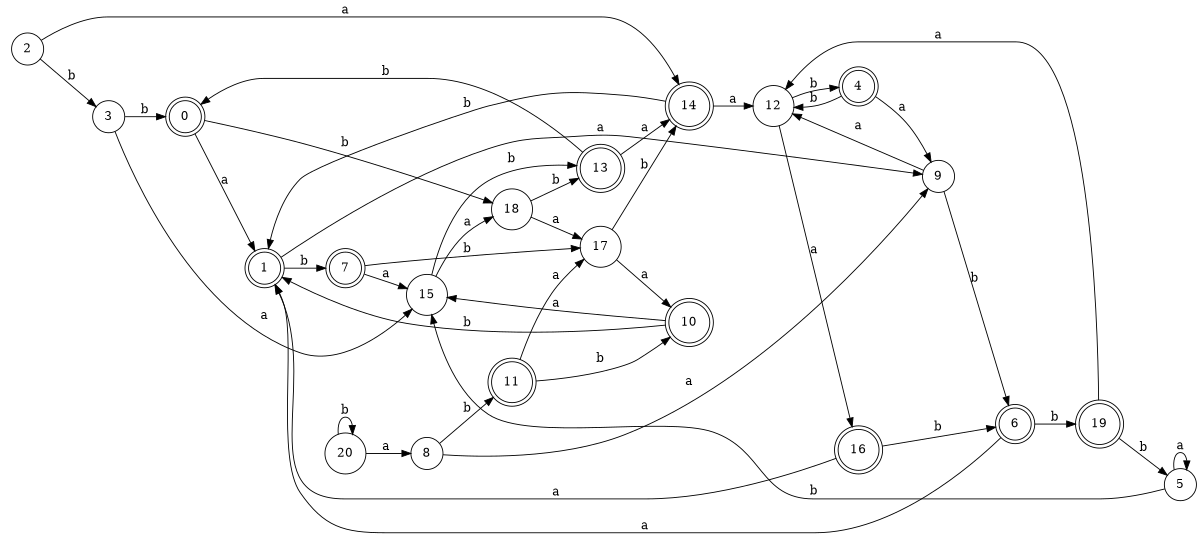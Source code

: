 digraph n17_9 {
__start0 [label="" shape="none"];

rankdir=LR;
size="8,5";

s0 [style="rounded,filled", color="black", fillcolor="white" shape="doublecircle", label="0"];
s1 [style="rounded,filled", color="black", fillcolor="white" shape="doublecircle", label="1"];
s2 [style="filled", color="black", fillcolor="white" shape="circle", label="2"];
s3 [style="filled", color="black", fillcolor="white" shape="circle", label="3"];
s4 [style="rounded,filled", color="black", fillcolor="white" shape="doublecircle", label="4"];
s5 [style="filled", color="black", fillcolor="white" shape="circle", label="5"];
s6 [style="rounded,filled", color="black", fillcolor="white" shape="doublecircle", label="6"];
s7 [style="rounded,filled", color="black", fillcolor="white" shape="doublecircle", label="7"];
s8 [style="filled", color="black", fillcolor="white" shape="circle", label="8"];
s9 [style="filled", color="black", fillcolor="white" shape="circle", label="9"];
s10 [style="rounded,filled", color="black", fillcolor="white" shape="doublecircle", label="10"];
s11 [style="rounded,filled", color="black", fillcolor="white" shape="doublecircle", label="11"];
s12 [style="filled", color="black", fillcolor="white" shape="circle", label="12"];
s13 [style="rounded,filled", color="black", fillcolor="white" shape="doublecircle", label="13"];
s14 [style="rounded,filled", color="black", fillcolor="white" shape="doublecircle", label="14"];
s15 [style="filled", color="black", fillcolor="white" shape="circle", label="15"];
s16 [style="rounded,filled", color="black", fillcolor="white" shape="doublecircle", label="16"];
s17 [style="filled", color="black", fillcolor="white" shape="circle", label="17"];
s18 [style="filled", color="black", fillcolor="white" shape="circle", label="18"];
s19 [style="rounded,filled", color="black", fillcolor="white" shape="doublecircle", label="19"];
s20 [style="filled", color="black", fillcolor="white" shape="circle", label="20"];
s0 -> s1 [label="a"];
s0 -> s18 [label="b"];
s1 -> s9 [label="a"];
s1 -> s7 [label="b"];
s2 -> s14 [label="a"];
s2 -> s3 [label="b"];
s3 -> s15 [label="a"];
s3 -> s0 [label="b"];
s4 -> s9 [label="a"];
s4 -> s12 [label="b"];
s5 -> s5 [label="a"];
s5 -> s15 [label="b"];
s6 -> s1 [label="a"];
s6 -> s19 [label="b"];
s7 -> s15 [label="a"];
s7 -> s17 [label="b"];
s8 -> s9 [label="a"];
s8 -> s11 [label="b"];
s9 -> s12 [label="a"];
s9 -> s6 [label="b"];
s10 -> s15 [label="a"];
s10 -> s1 [label="b"];
s11 -> s17 [label="a"];
s11 -> s10 [label="b"];
s12 -> s16 [label="a"];
s12 -> s4 [label="b"];
s13 -> s14 [label="a"];
s13 -> s0 [label="b"];
s14 -> s12 [label="a"];
s14 -> s1 [label="b"];
s15 -> s18 [label="a"];
s15 -> s13 [label="b"];
s16 -> s1 [label="a"];
s16 -> s6 [label="b"];
s17 -> s10 [label="a"];
s17 -> s14 [label="b"];
s18 -> s17 [label="a"];
s18 -> s13 [label="b"];
s19 -> s12 [label="a"];
s19 -> s5 [label="b"];
s20 -> s8 [label="a"];
s20 -> s20 [label="b"];

}